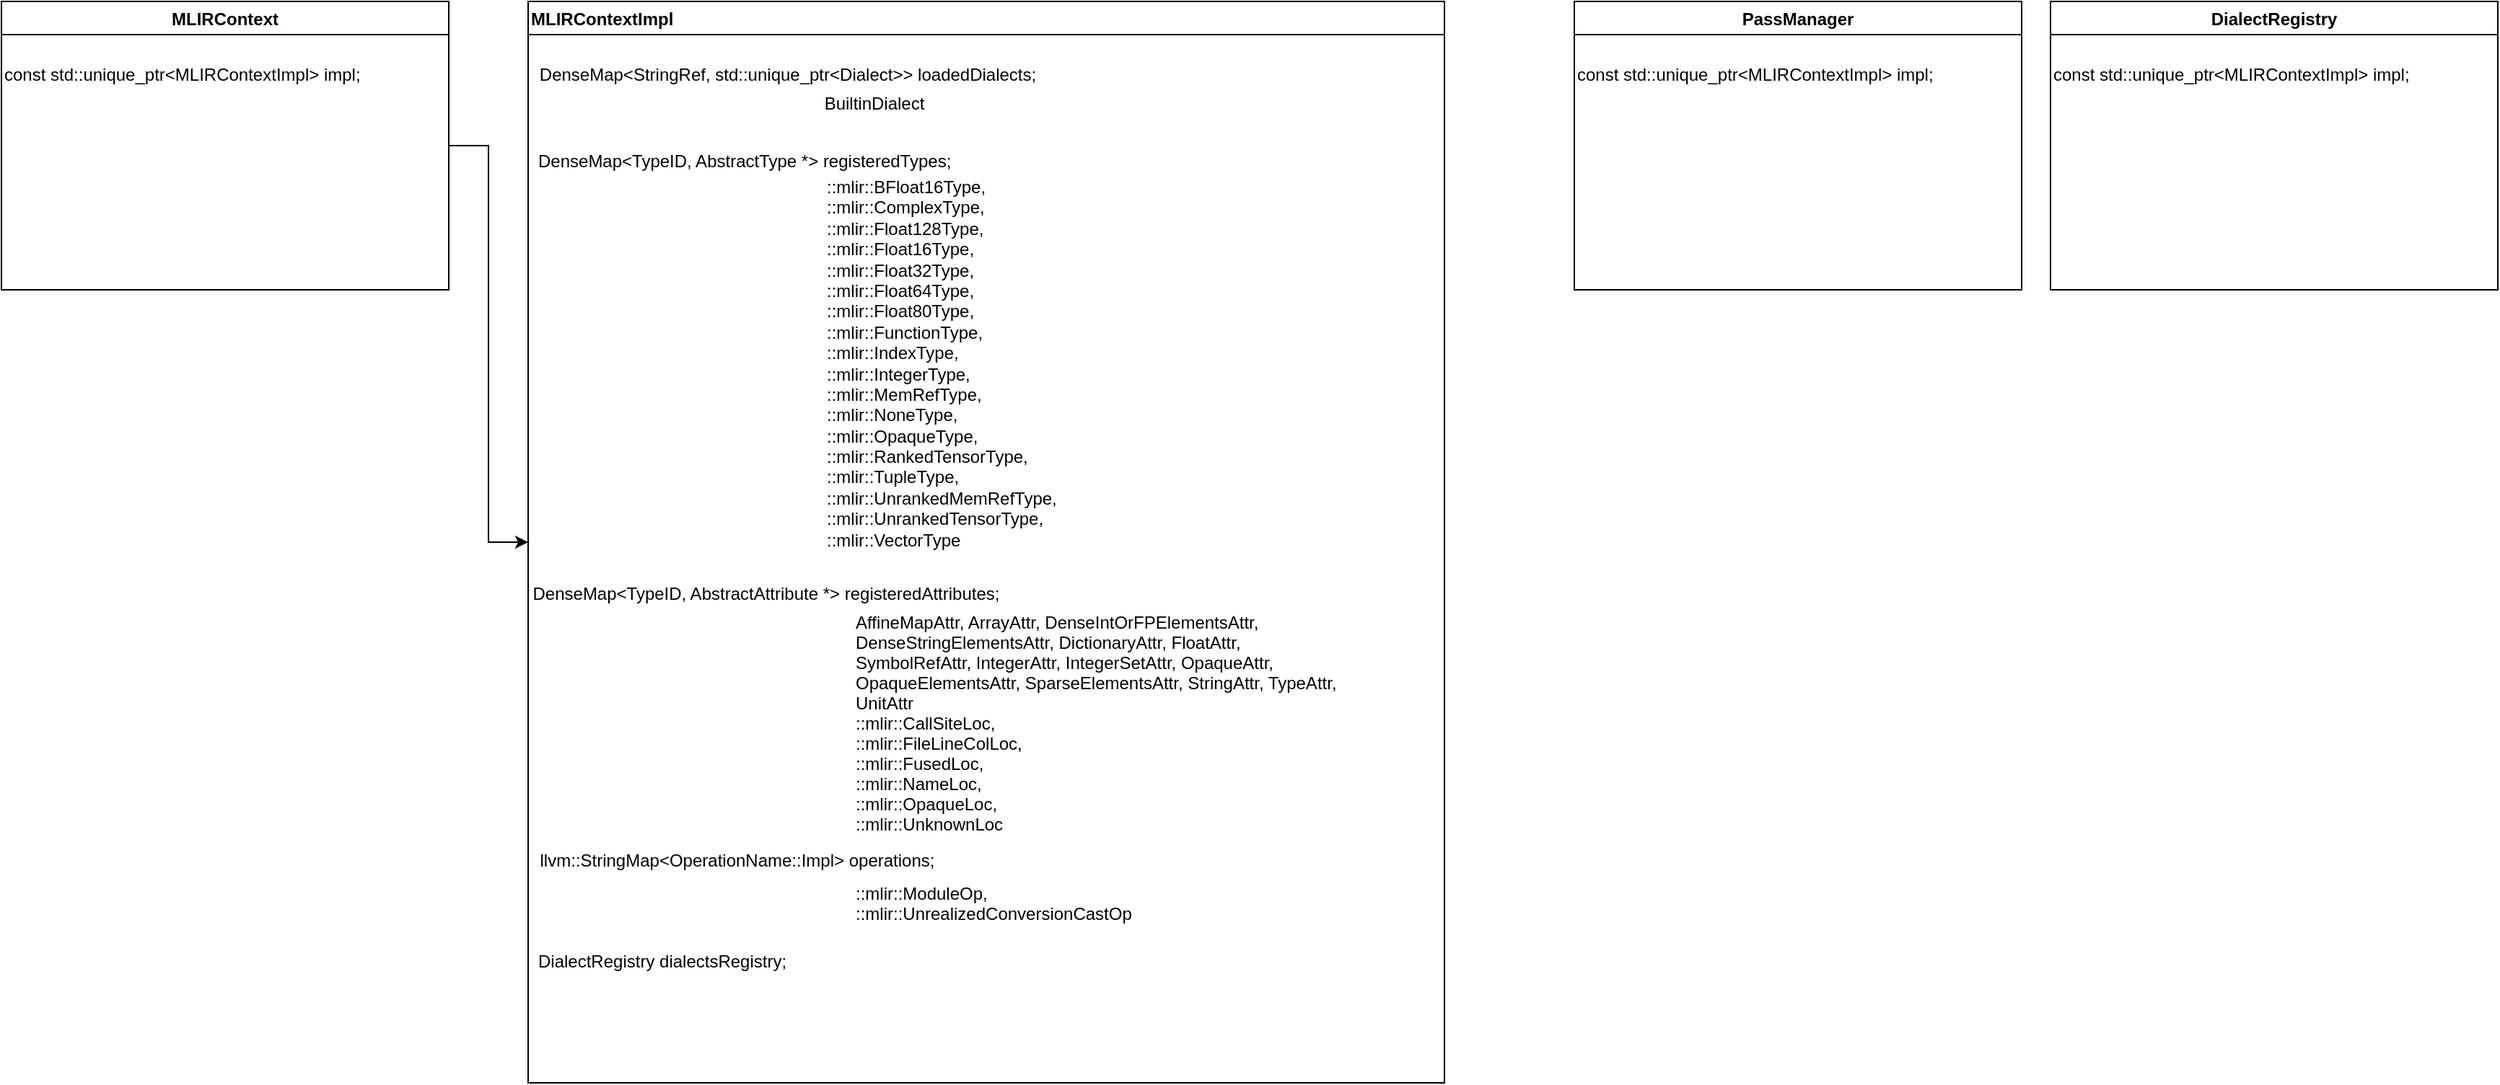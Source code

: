 <mxfile version="17.4.5" type="github">
  <diagram id="DV5vfjEKdpcPcG9oqdHT" name="Page-1">
    <mxGraphModel dx="1653" dy="466" grid="1" gridSize="10" guides="1" tooltips="1" connect="1" arrows="1" fold="1" page="1" pageScale="1" pageWidth="850" pageHeight="1100" math="0" shadow="0">
      <root>
        <mxCell id="0" />
        <mxCell id="1" parent="0" />
        <mxCell id="Tq9iiBiDWfjPAQlPNNGn-12" style="edgeStyle=orthogonalEdgeStyle;rounded=0;orthogonalLoop=1;jettySize=auto;html=1;exitX=1;exitY=0.5;exitDx=0;exitDy=0;entryX=0;entryY=0.5;entryDx=0;entryDy=0;fontFamily=Helvetica;fontSize=12;fontColor=#000000;" parent="1" source="Tq9iiBiDWfjPAQlPNNGn-5" target="Tq9iiBiDWfjPAQlPNNGn-9" edge="1">
          <mxGeometry relative="1" as="geometry" />
        </mxCell>
        <mxCell id="Tq9iiBiDWfjPAQlPNNGn-5" value="MLIRContext" style="swimlane;fontColor=#000000;fillColor=default;startSize=23;" parent="1" vertex="1">
          <mxGeometry x="-10" y="140" width="310" height="200" as="geometry" />
        </mxCell>
        <mxCell id="Tq9iiBiDWfjPAQlPNNGn-7" value="const std::unique_ptr&lt;MLIRContextImpl&gt; impl;" style="text;align=left;verticalAlign=middle;resizable=0;points=[];autosize=1;strokeColor=none;fillColor=none;fontColor=#000000;" parent="Tq9iiBiDWfjPAQlPNNGn-5" vertex="1">
          <mxGeometry y="40" width="260" height="20" as="geometry" />
        </mxCell>
        <mxCell id="Tq9iiBiDWfjPAQlPNNGn-9" value="MLIRContextImpl" style="swimlane;fontColor=#000000;fillColor=default;startSize=23;align=left;" parent="1" vertex="1">
          <mxGeometry x="355" y="140" width="635" height="750" as="geometry" />
        </mxCell>
        <mxCell id="Tq9iiBiDWfjPAQlPNNGn-11" value="DenseMap&lt;TypeID, AbstractType *&gt; registeredTypes;" style="text;align=left;verticalAlign=middle;resizable=0;points=[];autosize=1;strokeColor=none;fillColor=none;fontColor=#000000;" parent="Tq9iiBiDWfjPAQlPNNGn-9" vertex="1">
          <mxGeometry x="5" y="95" width="490" height="30" as="geometry" />
        </mxCell>
        <mxCell id="Tq9iiBiDWfjPAQlPNNGn-13" value="::mlir::BFloat16Type,&#xa;::mlir::ComplexType,&#xa;::mlir::Float128Type,&#xa;::mlir::Float16Type,&#xa;::mlir::Float32Type,&#xa;::mlir::Float64Type,&#xa;::mlir::Float80Type,&#xa;::mlir::FunctionType,&#xa;::mlir::IndexType,&#xa;::mlir::IntegerType,&#xa;::mlir::MemRefType,&#xa;::mlir::NoneType,&#xa;::mlir::OpaqueType,&#xa;::mlir::RankedTensorType,&#xa;::mlir::TupleType,&#xa;::mlir::UnrankedMemRefType,&#xa;::mlir::UnrankedTensorType,&#xa;::mlir::VectorType" style="text;whiteSpace=wrap;fontSize=12;fontFamily=Helvetica;fontColor=#000000;" parent="Tq9iiBiDWfjPAQlPNNGn-9" vertex="1">
          <mxGeometry x="205" y="115" width="290" height="270" as="geometry" />
        </mxCell>
        <mxCell id="Tq9iiBiDWfjPAQlPNNGn-14" value="DenseMap&lt;StringRef, std::unique_ptr&lt;Dialect&gt;&gt; loadedDialects;" style="text;align=center;verticalAlign=middle;resizable=0;points=[];autosize=1;strokeColor=none;fillColor=none;fontSize=12;fontFamily=Helvetica;fontColor=#000000;" parent="Tq9iiBiDWfjPAQlPNNGn-9" vertex="1">
          <mxGeometry y="40" width="360" height="20" as="geometry" />
        </mxCell>
        <mxCell id="Tq9iiBiDWfjPAQlPNNGn-15" value="BuiltinDialect" style="text;align=center;verticalAlign=middle;resizable=0;points=[];autosize=1;strokeColor=none;fillColor=none;fontSize=12;fontFamily=Helvetica;fontColor=#000000;" parent="Tq9iiBiDWfjPAQlPNNGn-9" vertex="1">
          <mxGeometry x="165" y="55" width="150" height="30" as="geometry" />
        </mxCell>
        <mxCell id="Tq9iiBiDWfjPAQlPNNGn-18" value="DenseMap&lt;TypeID, AbstractAttribute *&gt; registeredAttributes;" style="text;align=center;verticalAlign=middle;resizable=0;points=[];autosize=1;strokeColor=none;fillColor=none;fontSize=12;fontFamily=Helvetica;fontColor=#000000;" parent="Tq9iiBiDWfjPAQlPNNGn-9" vertex="1">
          <mxGeometry x="-125" y="395" width="580" height="30" as="geometry" />
        </mxCell>
        <mxCell id="Tq9iiBiDWfjPAQlPNNGn-20" value="AffineMapAttr, ArrayAttr, DenseIntOrFPElementsAttr,&#xa;                DenseStringElementsAttr, DictionaryAttr, FloatAttr,&#xa;                SymbolRefAttr, IntegerAttr, IntegerSetAttr, OpaqueAttr,&#xa;                OpaqueElementsAttr, SparseElementsAttr, StringAttr, TypeAttr,&#xa;                UnitAttr&#xa;::mlir::CallSiteLoc,&#xa;::mlir::FileLineColLoc,&#xa;::mlir::FusedLoc,&#xa;::mlir::NameLoc,&#xa;::mlir::OpaqueLoc,&#xa;::mlir::UnknownLoc" style="text;align=left;verticalAlign=middle;resizable=0;points=[];autosize=1;strokeColor=none;fillColor=none;fontSize=12;fontFamily=Helvetica;fontColor=#000000;" parent="Tq9iiBiDWfjPAQlPNNGn-9" vertex="1">
          <mxGeometry x="225" y="420" width="350" height="160" as="geometry" />
        </mxCell>
        <mxCell id="Tq9iiBiDWfjPAQlPNNGn-21" value="llvm::StringMap&lt;OperationName::Impl&gt; operations;" style="text;align=center;verticalAlign=middle;resizable=0;points=[];autosize=1;strokeColor=none;fillColor=none;fontSize=12;fontFamily=Helvetica;fontColor=#000000;" parent="Tq9iiBiDWfjPAQlPNNGn-9" vertex="1">
          <mxGeometry x="-95" y="580" width="480" height="30" as="geometry" />
        </mxCell>
        <mxCell id="Tq9iiBiDWfjPAQlPNNGn-22" value="::mlir::ModuleOp,&#xa;::mlir::UnrealizedConversionCastOp" style="text;align=left;verticalAlign=middle;resizable=0;points=[];autosize=1;strokeColor=none;fillColor=none;fontSize=12;fontFamily=Helvetica;fontColor=#000000;" parent="Tq9iiBiDWfjPAQlPNNGn-9" vertex="1">
          <mxGeometry x="225" y="600" width="340" height="50" as="geometry" />
        </mxCell>
        <mxCell id="4yHJ4TsnxQKIXCcD5p0I-5" value="DialectRegistry dialectsRegistry;" style="text;align=left;verticalAlign=middle;resizable=0;points=[];autosize=1;strokeColor=none;fillColor=none;" vertex="1" parent="Tq9iiBiDWfjPAQlPNNGn-9">
          <mxGeometry x="5" y="650" width="330" height="30" as="geometry" />
        </mxCell>
        <mxCell id="4yHJ4TsnxQKIXCcD5p0I-1" value="PassManager" style="swimlane;fontColor=#000000;fillColor=default;startSize=23;" vertex="1" parent="1">
          <mxGeometry x="1080" y="140" width="310" height="200" as="geometry" />
        </mxCell>
        <mxCell id="4yHJ4TsnxQKIXCcD5p0I-2" value="const std::unique_ptr&lt;MLIRContextImpl&gt; impl;" style="text;align=left;verticalAlign=middle;resizable=0;points=[];autosize=1;strokeColor=none;fillColor=none;fontColor=#000000;" vertex="1" parent="4yHJ4TsnxQKIXCcD5p0I-1">
          <mxGeometry y="40" width="260" height="20" as="geometry" />
        </mxCell>
        <mxCell id="4yHJ4TsnxQKIXCcD5p0I-3" value="DialectRegistry" style="swimlane;fontColor=#000000;fillColor=default;startSize=23;" vertex="1" parent="1">
          <mxGeometry x="1410" y="140" width="310" height="200" as="geometry" />
        </mxCell>
        <mxCell id="4yHJ4TsnxQKIXCcD5p0I-4" value="const std::unique_ptr&lt;MLIRContextImpl&gt; impl;" style="text;align=left;verticalAlign=middle;resizable=0;points=[];autosize=1;strokeColor=none;fillColor=none;fontColor=#000000;" vertex="1" parent="4yHJ4TsnxQKIXCcD5p0I-3">
          <mxGeometry y="40" width="260" height="20" as="geometry" />
        </mxCell>
      </root>
    </mxGraphModel>
  </diagram>
</mxfile>
